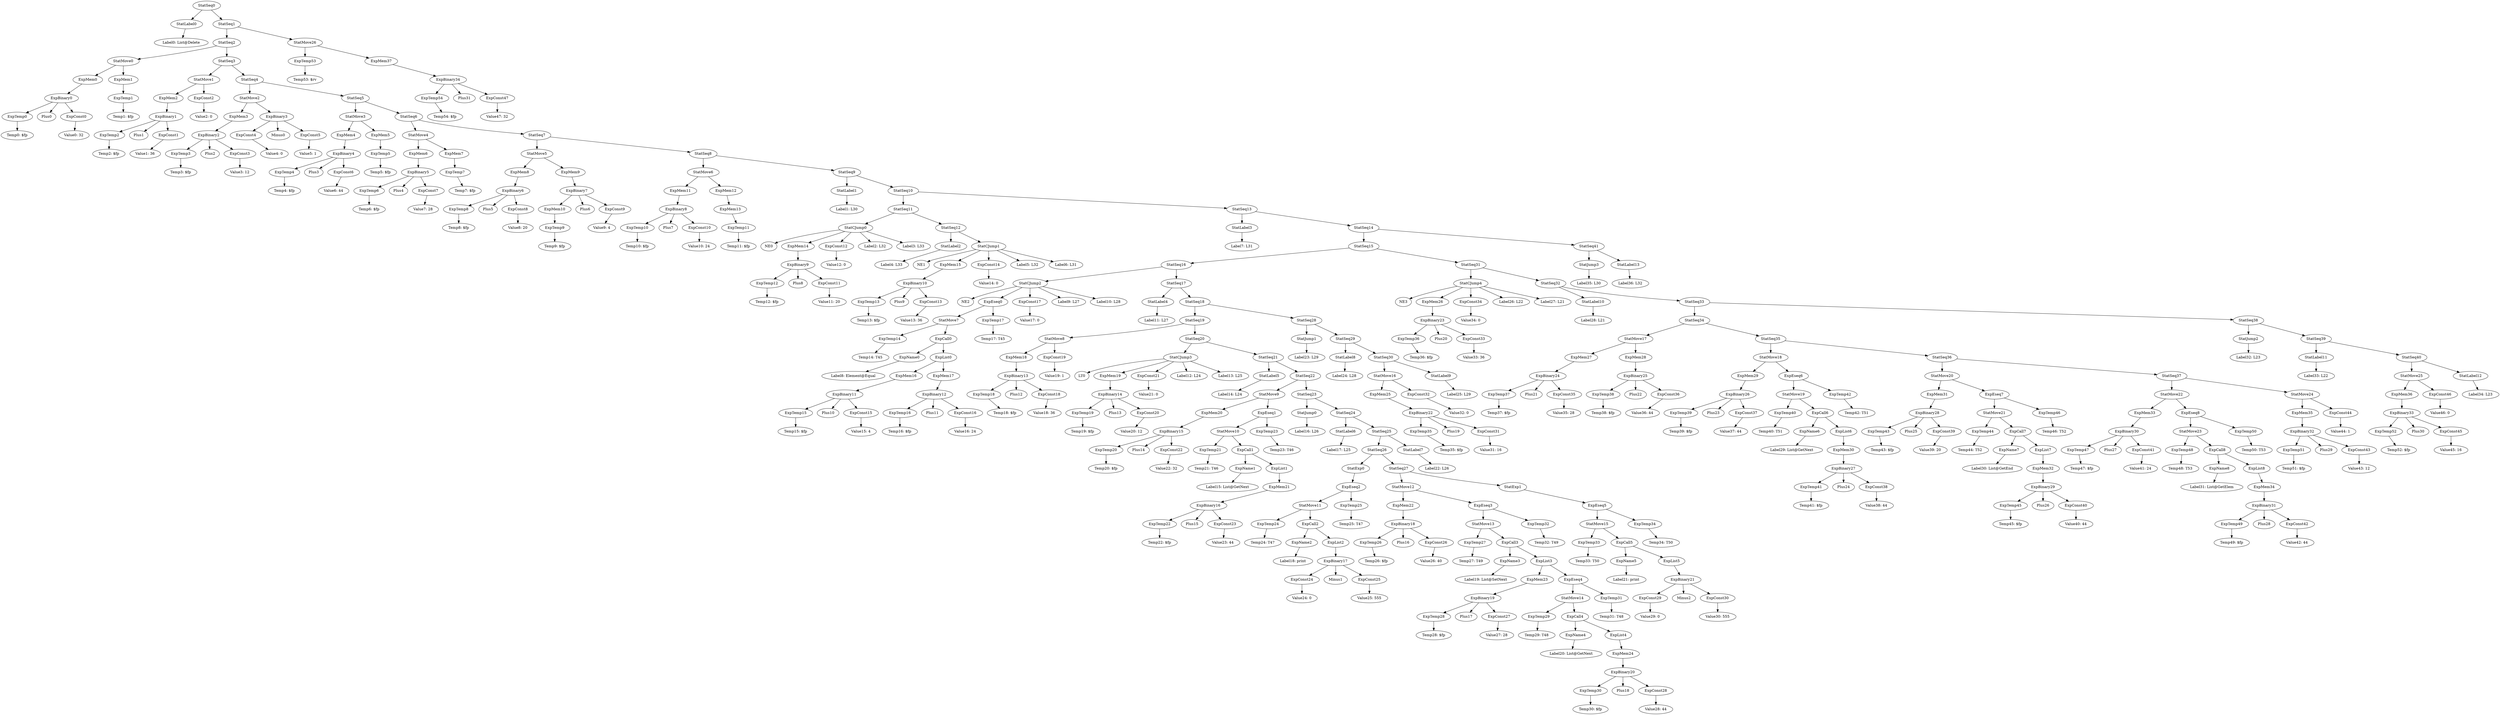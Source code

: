digraph {
	ordering = out;
	ExpMem37 -> ExpBinary34;
	ExpConst47 -> "Value47: 32";
	ExpBinary34 -> ExpTemp54;
	ExpBinary34 -> Plus31;
	ExpBinary34 -> ExpConst47;
	ExpTemp54 -> "Temp54: $fp";
	StatJump3 -> "Label35: L30";
	StatSeq40 -> StatMove25;
	StatSeq40 -> StatLabel12;
	ExpConst46 -> "Value46: 0";
	StatMove25 -> ExpMem36;
	StatMove25 -> ExpConst46;
	ExpMem36 -> ExpBinary33;
	ExpTemp52 -> "Temp52: $fp";
	StatSeq39 -> StatLabel11;
	StatSeq39 -> StatSeq40;
	StatLabel11 -> "Label33: L22";
	StatSeq38 -> StatJump2;
	StatSeq38 -> StatSeq39;
	ExpConst44 -> "Value44: 1";
	StatMove24 -> ExpMem35;
	StatMove24 -> ExpConst44;
	ExpMem35 -> ExpBinary32;
	ExpConst43 -> "Value43: 12";
	StatJump2 -> "Label32: L23";
	ExpTemp51 -> "Temp51: $fp";
	ExpTemp50 -> "Temp50: T53";
	ExpList8 -> ExpMem34;
	ExpMem34 -> ExpBinary31;
	ExpCall8 -> ExpName8;
	ExpCall8 -> ExpList8;
	ExpTemp48 -> "Temp48: T53";
	StatMove22 -> ExpMem33;
	StatMove22 -> ExpEseq8;
	ExpMem33 -> ExpBinary30;
	ExpBinary30 -> ExpTemp47;
	ExpBinary30 -> Plus27;
	ExpBinary30 -> ExpConst41;
	ExpList7 -> ExpMem32;
	ExpMem32 -> ExpBinary29;
	ExpEseq8 -> StatMove23;
	ExpEseq8 -> ExpTemp50;
	ExpConst40 -> "Value40: 44";
	ExpTemp45 -> "Temp45: $fp";
	ExpCall7 -> ExpName7;
	ExpCall7 -> ExpList7;
	ExpName7 -> "Label30: List@GetEnd";
	StatMove20 -> ExpMem31;
	StatMove20 -> ExpEseq7;
	ExpMem31 -> ExpBinary28;
	ExpConst39 -> "Value39: 20";
	ExpBinary28 -> ExpTemp43;
	ExpBinary28 -> Plus25;
	ExpBinary28 -> ExpConst39;
	ExpTemp43 -> "Temp43: $fp";
	StatSeq35 -> StatMove18;
	StatSeq35 -> StatSeq36;
	ExpTemp42 -> "Temp42: T51";
	ExpEseq6 -> StatMove19;
	ExpEseq6 -> ExpTemp42;
	ExpMem30 -> ExpBinary27;
	ExpConst38 -> "Value38: 44";
	ExpTemp41 -> "Temp41: $fp";
	ExpCall6 -> ExpName6;
	ExpCall6 -> ExpList6;
	StatMove18 -> ExpMem29;
	StatMove18 -> ExpEseq6;
	ExpMem29 -> ExpBinary26;
	ExpConst37 -> "Value37: 44";
	ExpBinary26 -> ExpTemp39;
	ExpBinary26 -> Plus23;
	ExpBinary26 -> ExpConst37;
	ExpTemp39 -> "Temp39: $fp";
	StatSeq34 -> StatMove17;
	StatSeq34 -> StatSeq35;
	ExpBinary31 -> ExpTemp49;
	ExpBinary31 -> Plus28;
	ExpBinary31 -> ExpConst42;
	ExpName6 -> "Label29: List@GetNext";
	ExpTemp38 -> "Temp38: $fp";
	ExpConst42 -> "Value42: 44";
	StatMove17 -> ExpMem27;
	StatMove17 -> ExpMem28;
	StatMove21 -> ExpTemp44;
	StatMove21 -> ExpCall7;
	ExpMem27 -> ExpBinary24;
	ExpConst35 -> "Value35: 28";
	ExpTemp37 -> "Temp37: $fp";
	StatLabel10 -> "Label28: L21";
	ExpMem26 -> ExpBinary23;
	StatSeq33 -> StatSeq34;
	StatSeq33 -> StatSeq38;
	StatSeq15 -> StatSeq16;
	StatSeq15 -> StatSeq31;
	ExpBinary29 -> ExpTemp45;
	ExpBinary29 -> Plus26;
	ExpBinary29 -> ExpConst40;
	StatLabel9 -> "Label25: L29";
	StatSeq1 -> StatSeq2;
	StatSeq1 -> StatMove26;
	StatSeq30 -> StatMove16;
	StatSeq30 -> StatLabel9;
	ExpConst32 -> "Value32: 0";
	ExpBinary23 -> ExpTemp36;
	ExpBinary23 -> Plus20;
	ExpBinary23 -> ExpConst33;
	StatMove16 -> ExpMem25;
	StatMove16 -> ExpConst32;
	ExpMem25 -> ExpBinary22;
	ExpConst31 -> "Value31: 16";
	ExpConst19 -> "Value19: 1";
	StatMove12 -> ExpMem22;
	StatMove12 -> ExpEseq3;
	ExpTemp15 -> "Temp15: $fp";
	StatSeq10 -> StatSeq11;
	StatSeq10 -> StatSeq13;
	StatMove13 -> ExpTemp27;
	StatMove13 -> ExpCall3;
	ExpMem17 -> ExpBinary12;
	ExpBinary10 -> ExpTemp13;
	ExpBinary10 -> Plus9;
	ExpBinary10 -> ExpConst13;
	ExpTemp13 -> "Temp13: $fp";
	ExpConst34 -> "Value34: 0";
	StatCJump1 -> NE1;
	StatCJump1 -> ExpMem15;
	StatCJump1 -> ExpConst14;
	StatCJump1 -> "Label5: L32";
	StatCJump1 -> "Label6: L31";
	ExpConst25 -> "Value25: 555";
	ExpCall3 -> ExpName3;
	ExpCall3 -> ExpList3;
	ExpTemp32 -> "Temp32: T49";
	StatLabel2 -> "Label4: L33";
	StatMove5 -> ExpMem8;
	StatMove5 -> ExpMem9;
	ExpConst14 -> "Value14: 0";
	ExpConst9 -> "Value9: 4";
	ExpName0 -> "Label8: Element@Equal";
	ExpConst8 -> "Value8: 20";
	ExpTemp20 -> "Temp20: $fp";
	ExpBinary32 -> ExpTemp51;
	ExpBinary32 -> Plus29;
	ExpBinary32 -> ExpConst43;
	StatSeq31 -> StatCJump4;
	StatSeq31 -> StatSeq32;
	ExpMem14 -> ExpBinary9;
	ExpTemp47 -> "Temp47: $fp";
	ExpConst11 -> "Value11: 20";
	StatCJump0 -> NE0;
	StatCJump0 -> ExpMem14;
	StatCJump0 -> ExpConst12;
	StatCJump0 -> "Label2: L32";
	StatCJump0 -> "Label3: L33";
	ExpCall0 -> ExpName0;
	ExpCall0 -> ExpList0;
	StatSeq9 -> StatLabel1;
	StatSeq9 -> StatSeq10;
	StatLabel1 -> "Label1: L30";
	ExpMem12 -> ExpMem13;
	StatMove26 -> ExpTemp53;
	StatMove26 -> ExpMem37;
	StatSeq36 -> StatMove20;
	StatSeq36 -> StatSeq37;
	ExpMem11 -> ExpBinary8;
	ExpTemp44 -> "Temp44: T52";
	StatMove11 -> ExpTemp24;
	StatMove11 -> ExpCall2;
	ExpTemp10 -> "Temp10: $fp";
	ExpMem10 -> ExpTemp9;
	ExpConst30 -> "Value30: 555";
	ExpBinary33 -> ExpTemp52;
	ExpBinary33 -> Plus30;
	ExpBinary33 -> ExpConst45;
	ExpName5 -> "Label21: print";
	StatSeq7 -> StatMove5;
	StatSeq7 -> StatSeq8;
	StatSeq16 -> StatCJump2;
	StatSeq16 -> StatSeq17;
	ExpConst27 -> "Value27: 28";
	ExpBinary24 -> ExpTemp37;
	ExpBinary24 -> Plus21;
	ExpBinary24 -> ExpConst35;
	ExpBinary9 -> ExpTemp12;
	ExpBinary9 -> Plus8;
	ExpBinary9 -> ExpConst11;
	ExpCall4 -> ExpName4;
	ExpCall4 -> ExpList4;
	ExpBinary6 -> ExpTemp8;
	ExpBinary6 -> Plus5;
	ExpBinary6 -> ExpConst8;
	StatSeq13 -> StatLabel3;
	StatSeq13 -> StatSeq14;
	ExpConst3 -> "Value3: 12";
	ExpTemp17 -> "Temp17: T45";
	ExpTemp23 -> "Temp23: T46";
	StatSeq14 -> StatSeq15;
	StatSeq14 -> StatSeq41;
	StatCJump4 -> NE3;
	StatCJump4 -> ExpMem26;
	StatCJump4 -> ExpConst34;
	StatCJump4 -> "Label26: L22";
	StatCJump4 -> "Label27: L21";
	ExpMem13 -> ExpTemp11;
	ExpBinary27 -> ExpTemp41;
	ExpBinary27 -> Plus24;
	ExpBinary27 -> ExpConst38;
	StatMove1 -> ExpMem2;
	StatMove1 -> ExpConst2;
	ExpConst36 -> "Value36: 44";
	StatSeq5 -> StatMove3;
	StatSeq5 -> StatSeq6;
	ExpConst12 -> "Value12: 0";
	ExpTemp8 -> "Temp8: $fp";
	ExpMem15 -> ExpBinary10;
	ExpConst41 -> "Value41: 24";
	ExpConst1 -> "Value1: 36";
	ExpName8 -> "Label31: List@GetElem";
	ExpMem28 -> ExpBinary25;
	StatMove2 -> ExpMem3;
	StatMove2 -> ExpBinary3;
	ExpBinary13 -> ExpTemp18;
	ExpBinary13 -> Plus12;
	ExpBinary13 -> ExpConst18;
	StatLabel12 -> "Label34: L23";
	ExpBinary0 -> ExpTemp0;
	ExpBinary0 -> Plus0;
	ExpBinary0 -> ExpConst0;
	ExpBinary11 -> ExpTemp15;
	ExpBinary11 -> Plus10;
	ExpBinary11 -> ExpConst15;
	ExpBinary14 -> ExpTemp19;
	ExpBinary14 -> Plus13;
	ExpBinary14 -> ExpConst20;
	StatMove0 -> ExpMem0;
	StatMove0 -> ExpMem1;
	ExpTemp12 -> "Temp12: $fp";
	ExpTemp14 -> "Temp14: T45";
	StatLabel6 -> "Label17: L25";
	ExpBinary22 -> ExpTemp35;
	ExpBinary22 -> Plus19;
	ExpBinary22 -> ExpConst31;
	ExpTemp33 -> "Temp33: T50";
	StatJump1 -> "Label23: L29";
	ExpConst15 -> "Value15: 4";
	StatSeq3 -> StatMove1;
	StatSeq3 -> StatSeq4;
	ExpTemp46 -> "Temp46: T52";
	ExpConst13 -> "Value13: 36";
	ExpMem7 -> ExpTemp7;
	ExpConst45 -> "Value45: 16";
	ExpTemp40 -> "Temp40: T51";
	ExpBinary3 -> ExpConst4;
	ExpBinary3 -> Minus0;
	ExpBinary3 -> ExpConst5;
	StatMove15 -> ExpTemp33;
	StatMove15 -> ExpCall5;
	StatSeq8 -> StatMove6;
	StatSeq8 -> StatSeq9;
	ExpMem8 -> ExpBinary6;
	StatSeq6 -> StatMove4;
	StatSeq6 -> StatSeq7;
	ExpTemp11 -> "Temp11: $fp";
	ExpEseq0 -> StatMove7;
	ExpEseq0 -> ExpTemp17;
	StatSeq0 -> StatLabel0;
	StatSeq0 -> StatSeq1;
	ExpConst23 -> "Value23: 44";
	ExpMem21 -> ExpBinary16;
	ExpTemp1 -> "Temp1: $fp";
	ExpBinary4 -> ExpTemp4;
	ExpBinary4 -> Plus3;
	ExpBinary4 -> ExpConst6;
	ExpList1 -> ExpMem21;
	ExpEseq2 -> StatMove11;
	ExpEseq2 -> ExpTemp25;
	StatMove23 -> ExpTemp48;
	StatMove23 -> ExpCall8;
	ExpTemp35 -> "Temp35: $fp";
	ExpTemp5 -> "Temp5: $fp";
	ExpBinary17 -> ExpConst24;
	ExpBinary17 -> Minus1;
	ExpBinary17 -> ExpConst25;
	ExpMem16 -> ExpBinary11;
	ExpBinary2 -> ExpTemp3;
	ExpBinary2 -> Plus2;
	ExpBinary2 -> ExpConst3;
	StatSeq17 -> StatLabel4;
	StatSeq17 -> StatSeq18;
	ExpTemp53 -> "Temp53: $rv";
	ExpTemp19 -> "Temp19: $fp";
	ExpBinary1 -> ExpTemp2;
	ExpBinary1 -> Plus1;
	ExpBinary1 -> ExpConst1;
	ExpConst10 -> "Value10: 24";
	ExpTemp36 -> "Temp36: $fp";
	StatSeq4 -> StatMove2;
	StatSeq4 -> StatSeq5;
	ExpMem0 -> ExpBinary0;
	ExpTemp16 -> "Temp16: $fp";
	StatCJump2 -> NE2;
	StatCJump2 -> ExpEseq0;
	StatCJump2 -> ExpConst17;
	StatCJump2 -> "Label9: L27";
	StatCJump2 -> "Label10: L28";
	StatLabel13 -> "Label36: L32";
	StatSeq2 -> StatMove0;
	StatSeq2 -> StatSeq3;
	ExpMem1 -> ExpTemp1;
	ExpMem9 -> ExpBinary7;
	ExpConst6 -> "Value6: 44";
	ExpTemp2 -> "Temp2: $fp";
	StatExp0 -> ExpEseq2;
	ExpConst18 -> "Value18: 36";
	ExpConst26 -> "Value26: 40";
	StatSeq12 -> StatLabel2;
	StatSeq12 -> StatCJump1;
	ExpTemp4 -> "Temp4: $fp";
	StatLabel5 -> "Label14: L24";
	StatMove19 -> ExpTemp40;
	StatMove19 -> ExpCall6;
	ExpTemp0 -> "Temp0: $fp";
	StatMove7 -> ExpTemp14;
	StatMove7 -> ExpCall0;
	ExpTemp7 -> "Temp7: $fp";
	ExpConst0 -> "Value0: 32";
	StatLabel0 -> "Label0: List@Delete";
	ExpConst24 -> "Value24: 0";
	ExpBinary12 -> ExpTemp16;
	ExpBinary12 -> Plus11;
	ExpBinary12 -> ExpConst16;
	StatMove6 -> ExpMem11;
	StatMove6 -> ExpMem12;
	ExpBinary8 -> ExpTemp10;
	ExpBinary8 -> Plus7;
	ExpBinary8 -> ExpConst10;
	ExpConst5 -> "Value5: 1";
	StatSeq26 -> StatExp0;
	StatSeq26 -> StatSeq27;
	ExpMem2 -> ExpBinary1;
	StatSeq11 -> StatCJump0;
	StatSeq11 -> StatSeq12;
	ExpBinary7 -> ExpMem10;
	ExpBinary7 -> Plus6;
	ExpBinary7 -> ExpConst9;
	ExpBinary5 -> ExpTemp6;
	ExpBinary5 -> Plus4;
	ExpBinary5 -> ExpConst7;
	ExpConst16 -> "Value16: 24";
	ExpMem6 -> ExpBinary5;
	ExpConst4 -> "Value4: 0";
	ExpConst17 -> "Value17: 0";
	StatLabel4 -> "Label11: L27";
	StatSeq23 -> StatJump0;
	StatSeq23 -> StatSeq24;
	ExpTemp49 -> "Temp49: $fp";
	ExpConst33 -> "Value33: 36";
	ExpConst21 -> "Value21: 0";
	StatSeq21 -> StatLabel5;
	StatSeq21 -> StatSeq22;
	StatSeq20 -> StatCJump3;
	StatSeq20 -> StatSeq21;
	ExpBinary15 -> ExpTemp20;
	ExpBinary15 -> Plus14;
	ExpBinary15 -> ExpConst22;
	ExpConst2 -> "Value2: 0";
	ExpCall2 -> ExpName2;
	ExpCall2 -> ExpList2;
	ExpList0 -> ExpMem16;
	ExpList0 -> ExpMem17;
	ExpConst22 -> "Value22: 32";
	ExpMem20 -> ExpBinary15;
	StatMove4 -> ExpMem6;
	StatMove4 -> ExpMem7;
	StatMove9 -> ExpMem20;
	StatMove9 -> ExpEseq1;
	ExpConst7 -> "Value7: 28";
	ExpTemp21 -> "Temp21: T46";
	ExpMem4 -> ExpBinary4;
	StatMove10 -> ExpTemp21;
	StatMove10 -> ExpCall1;
	ExpName1 -> "Label15: List@GetNext";
	ExpMem24 -> ExpBinary20;
	ExpMem19 -> ExpBinary14;
	ExpCall1 -> ExpName1;
	ExpCall1 -> ExpList1;
	ExpTemp22 -> "Temp22: $fp";
	ExpList2 -> ExpBinary17;
	ExpBinary16 -> ExpTemp22;
	ExpBinary16 -> Plus15;
	ExpBinary16 -> ExpConst23;
	ExpTemp18 -> "Temp18: $fp";
	ExpConst28 -> "Value28: 44";
	StatSeq19 -> StatMove8;
	StatSeq19 -> StatSeq20;
	StatSeq22 -> StatMove9;
	StatSeq22 -> StatSeq23;
	ExpEseq1 -> StatMove10;
	ExpEseq1 -> ExpTemp23;
	StatJump0 -> "Label16: L26";
	StatSeq24 -> StatLabel6;
	StatSeq24 -> StatSeq25;
	ExpConst29 -> "Value29: 0";
	ExpName2 -> "Label18: print";
	ExpTemp25 -> "Temp25: T47";
	ExpEseq3 -> StatMove13;
	ExpEseq3 -> ExpTemp32;
	ExpTemp26 -> "Temp26: $fp";
	ExpMem5 -> ExpTemp5;
	ExpMem22 -> ExpBinary18;
	ExpTemp27 -> "Temp27: T49";
	ExpList4 -> ExpMem24;
	ExpList6 -> ExpMem30;
	ExpName3 -> "Label19: List@SetNext";
	ExpBinary19 -> ExpTemp28;
	ExpBinary19 -> Plus17;
	ExpBinary19 -> ExpConst27;
	ExpBinary25 -> ExpTemp38;
	ExpBinary25 -> Plus22;
	ExpBinary25 -> ExpConst36;
	ExpMem23 -> ExpBinary19;
	ExpList3 -> ExpMem23;
	ExpList3 -> ExpEseq4;
	StatSeq32 -> StatLabel10;
	StatSeq32 -> StatSeq33;
	ExpTemp28 -> "Temp28: $fp";
	StatMove8 -> ExpMem18;
	StatMove8 -> ExpConst19;
	ExpBinary20 -> ExpTemp30;
	ExpBinary20 -> Plus18;
	ExpBinary20 -> ExpConst28;
	ExpTemp29 -> "Temp29: T48";
	StatMove14 -> ExpTemp29;
	StatMove14 -> ExpCall4;
	ExpName4 -> "Label20: List@GetNext";
	ExpTemp30 -> "Temp30: $fp";
	ExpMem3 -> ExpBinary2;
	ExpEseq4 -> StatMove14;
	ExpEseq4 -> ExpTemp31;
	ExpTemp9 -> "Temp9: $fp";
	StatSeq27 -> StatMove12;
	StatSeq27 -> StatExp1;
	ExpCall5 -> ExpName5;
	ExpCall5 -> ExpList5;
	StatCJump3 -> LT0;
	StatCJump3 -> ExpMem19;
	StatCJump3 -> ExpConst21;
	StatCJump3 -> "Label12: L24";
	StatCJump3 -> "Label13: L25";
	ExpBinary21 -> ExpConst29;
	ExpBinary21 -> Minus2;
	ExpBinary21 -> ExpConst30;
	ExpTemp31 -> "Temp31: T48";
	ExpTemp24 -> "Temp24: T47";
	ExpList5 -> ExpBinary21;
	ExpMem18 -> ExpBinary13;
	ExpEseq5 -> StatMove15;
	ExpEseq5 -> ExpTemp34;
	StatSeq28 -> StatJump1;
	StatSeq28 -> StatSeq29;
	StatLabel7 -> "Label22: L26";
	ExpTemp34 -> "Temp34: T50";
	StatExp1 -> ExpEseq5;
	ExpEseq7 -> StatMove21;
	ExpEseq7 -> ExpTemp46;
	StatMove3 -> ExpMem4;
	StatMove3 -> ExpMem5;
	StatSeq25 -> StatSeq26;
	StatSeq25 -> StatLabel7;
	StatSeq41 -> StatJump3;
	StatSeq41 -> StatLabel13;
	StatLabel3 -> "Label7: L31";
	StatSeq18 -> StatSeq19;
	StatSeq18 -> StatSeq28;
	StatSeq37 -> StatMove22;
	StatSeq37 -> StatMove24;
	ExpTemp3 -> "Temp3: $fp";
	ExpTemp6 -> "Temp6: $fp";
	ExpBinary18 -> ExpTemp26;
	ExpBinary18 -> Plus16;
	ExpBinary18 -> ExpConst26;
	StatLabel8 -> "Label24: L28";
	ExpConst20 -> "Value20: 12";
	StatSeq29 -> StatLabel8;
	StatSeq29 -> StatSeq30;
}

